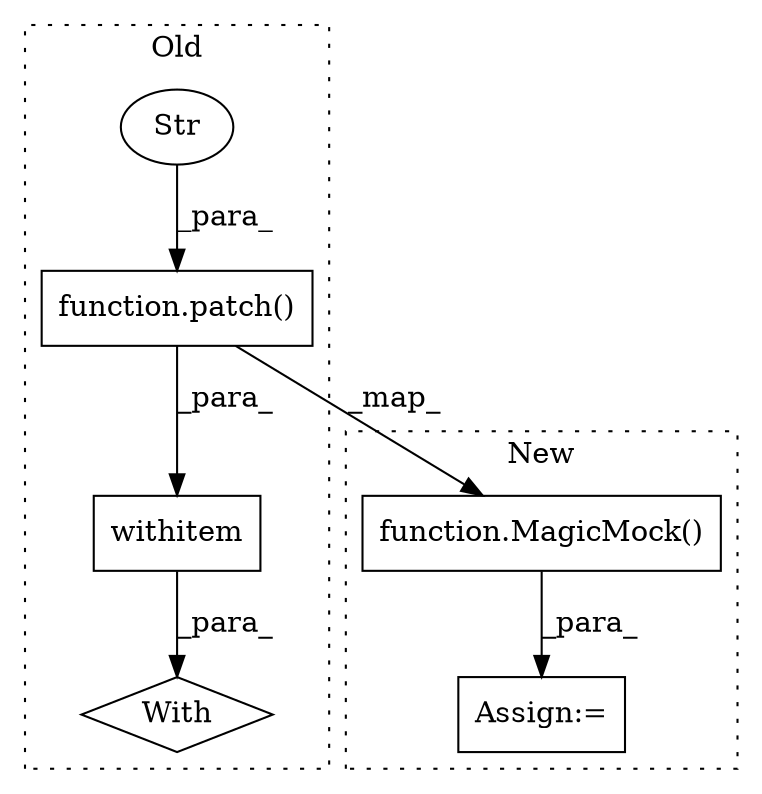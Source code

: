 digraph G {
subgraph cluster0 {
1 [label="function.patch()" a="75" s="2305,2350" l="6,25" shape="box"];
3 [label="Str" a="66" s="2311" l="39" shape="ellipse"];
4 [label="withitem" a="49" s="2305" l="5" shape="box"];
5 [label="With" a="39" s="2300,2310" l="5,83" shape="diamond"];
label = "Old";
style="dotted";
}
subgraph cluster1 {
2 [label="function.MagicMock()" a="75" s="2328" l="33" shape="box"];
6 [label="Assign:=" a="68" s="2325" l="3" shape="box"];
label = "New";
style="dotted";
}
1 -> 4 [label="_para_"];
1 -> 2 [label="_map_"];
2 -> 6 [label="_para_"];
3 -> 1 [label="_para_"];
4 -> 5 [label="_para_"];
}